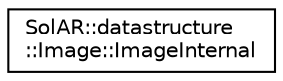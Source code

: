 digraph "Graphical Class Hierarchy"
{
  edge [fontname="Helvetica",fontsize="10",labelfontname="Helvetica",labelfontsize="10"];
  node [fontname="Helvetica",fontsize="10",shape=record];
  rankdir="LR";
  Node0 [label="SolAR::datastructure\l::Image::ImageInternal",height=0.2,width=0.4,color="black", fillcolor="white", style="filled",URL="$class_sol_a_r_1_1datastructure_1_1_image_1_1_image_internal.html"];
}
